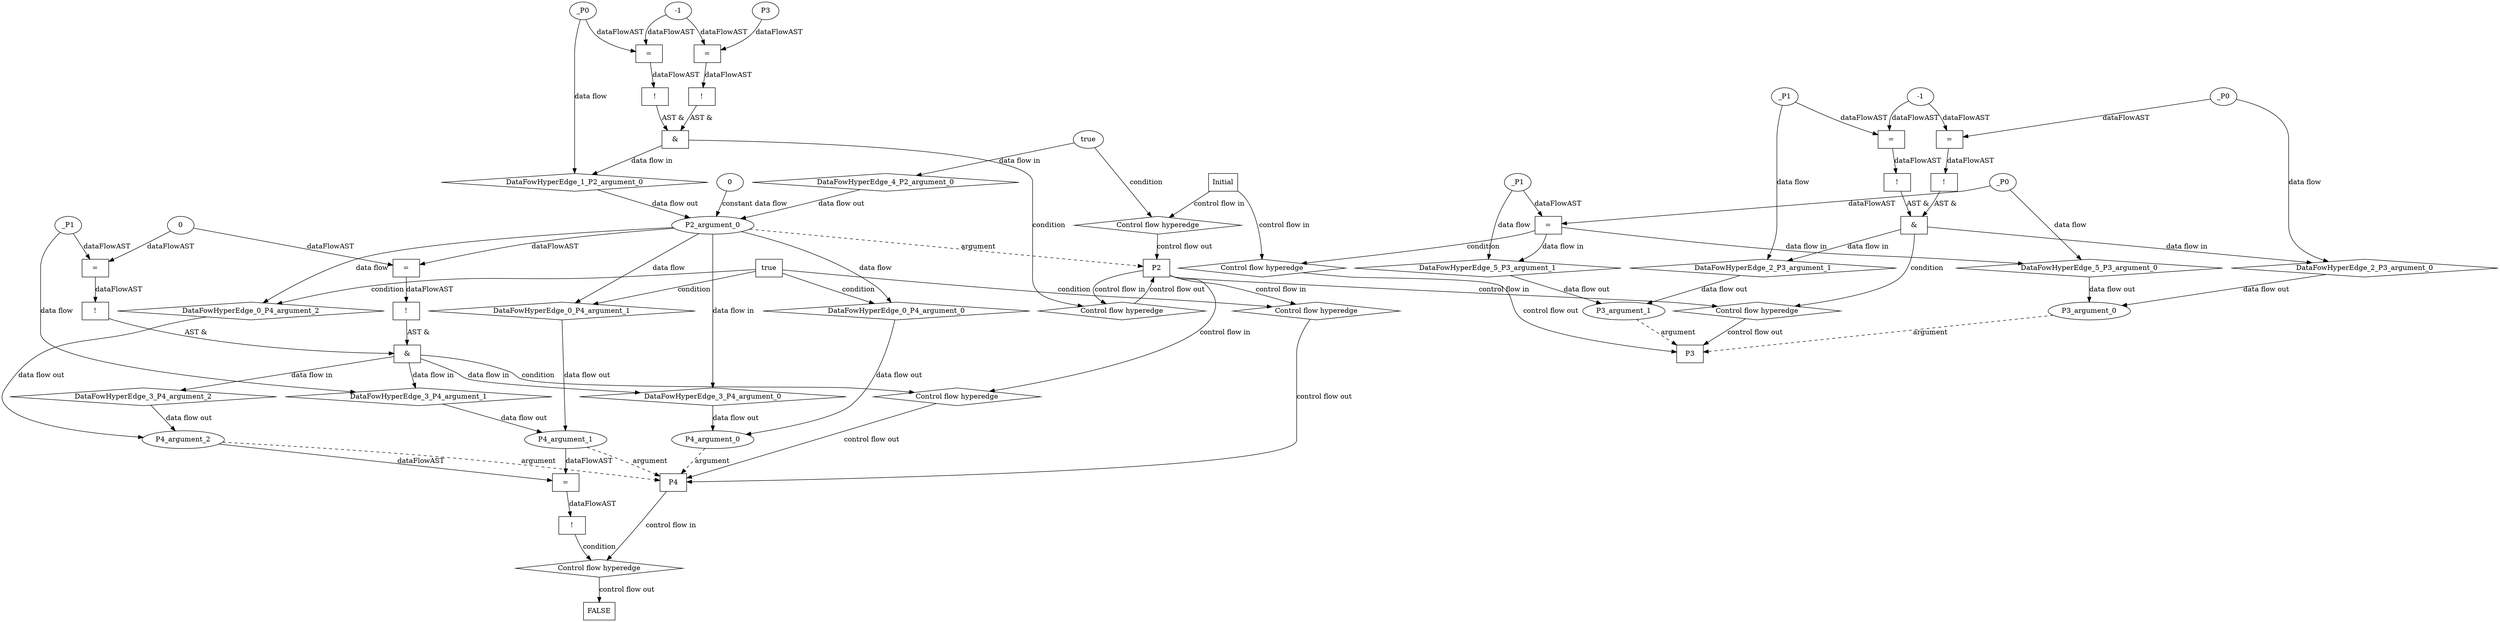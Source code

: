 digraph dag {
"P2" [label="P2" nodeName="P2" class=cfn  shape="rect"];
"P3" [label="P3" nodeName="P3" class=cfn  shape="rect"];
"P4" [label="P4" nodeName="P4" class=cfn  shape="rect"];
FALSE [label="FALSE" nodeName=FALSE class=cfn  shape="rect"];
Initial [label="Initial" nodeName=Initial class=cfn  shape="rect"];
ControlFowHyperEdge_0 [label="Control flow hyperedge" nodeName=ControlFowHyperEdge_0 class=controlFlowHyperEdge shape="diamond"];
"P2" -> ControlFowHyperEdge_0 [label="control flow in"]
ControlFowHyperEdge_0 -> "P4" [label="control flow out"]
ControlFowHyperEdge_1 [label="Control flow hyperedge" nodeName=ControlFowHyperEdge_1 class=controlFlowHyperEdge shape="diamond"];
"P2" -> ControlFowHyperEdge_1 [label="control flow in"]
ControlFowHyperEdge_1 -> "P2" [label="control flow out"]
ControlFowHyperEdge_2 [label="Control flow hyperedge" nodeName=ControlFowHyperEdge_2 class=controlFlowHyperEdge shape="diamond"];
"P2" -> ControlFowHyperEdge_2 [label="control flow in"]
ControlFowHyperEdge_2 -> "P3" [label="control flow out"]
ControlFowHyperEdge_3 [label="Control flow hyperedge" nodeName=ControlFowHyperEdge_3 class=controlFlowHyperEdge shape="diamond"];
"P2" -> ControlFowHyperEdge_3 [label="control flow in"]
ControlFowHyperEdge_3 -> "P4" [label="control flow out"]
ControlFowHyperEdge_4 [label="Control flow hyperedge" nodeName=ControlFowHyperEdge_4 class=controlFlowHyperEdge shape="diamond"];
"Initial" -> ControlFowHyperEdge_4 [label="control flow in"]
ControlFowHyperEdge_4 -> "P2" [label="control flow out"]
ControlFowHyperEdge_5 [label="Control flow hyperedge" nodeName=ControlFowHyperEdge_5 class=controlFlowHyperEdge shape="diamond"];
"Initial" -> ControlFowHyperEdge_5 [label="control flow in"]
ControlFowHyperEdge_5 -> "P3" [label="control flow out"]
ControlFowHyperEdge_6 [label="Control flow hyperedge" nodeName=ControlFowHyperEdge_6 class=controlFlowHyperEdge shape="diamond"];
"P4" -> ControlFowHyperEdge_6 [label="control flow in"]
ControlFowHyperEdge_6 -> "FALSE" [label="control flow out"]
"P4_argument_0" [label="P4_argument_0" nodeName=argument0 class=argument  head="P4" shape="oval"];
"P4_argument_0" -> "P4"[label="argument" style="dashed"]
"P4_argument_1" [label="P4_argument_1" nodeName=argument1 class=argument  head="P4" shape="oval"];
"P4_argument_1" -> "P4"[label="argument" style="dashed"]
"P4_argument_2" [label="P4_argument_2" nodeName=argument2 class=argument  head="P4" shape="oval"];
"P4_argument_2" -> "P4"[label="argument" style="dashed"]
"P2_argument_0" [label="P2_argument_0" nodeName=argument0 class=argument  head="P2" shape="oval"];
"P2_argument_0" -> "P2"[label="argument" style="dashed"]
"P3_argument_0" [label="P3_argument_0" nodeName=argument0 class=argument  head="P3" shape="oval"];
"P3_argument_0" -> "P3"[label="argument" style="dashed"]
"P3_argument_1" [label="P3_argument_1" nodeName=argument1 class=argument  head="P3" shape="oval"];
"P3_argument_1" -> "P3"[label="argument" style="dashed"]

"true_0" [label="true" nodeName="true_0" class=true shape="rect"];
"true_0" -> "ControlFowHyperEdge_0" [label="condition"];

"P2_argument_0" -> "DataFowHyperEdge_0_P4_argument_0" [label="data flow"];

"P2_argument_0" -> "DataFowHyperEdge_0_P4_argument_1" [label="data flow"];

"P2_argument_0" -> "DataFowHyperEdge_0_P4_argument_2" [label="data flow"];
"xxxP2___P2_1xxx_and" [label="&" nodeName="xxxP2___P2_1xxx_and" class=Operator shape="rect"];
"xxxP2___P2_1xxxguard_0_node_0" [label="!" nodeName="xxxP2___P2_1xxxguard_0_node_0" class=Operator shape="rect"];
"xxxP2___P2_1xxxguard_0_node_1" [label="=" nodeName="xxxP2___P2_1xxxguard_0_node_1" class=Operator  shape="rect"];
"xxxP2___P2_1xxxguard_0_node_2" [label="P3" nodeName="xxxP2___P2_1xxxguard_0_node_2" class=Constant ];
"xxxP2___P2_1xxxguard_0_node_3" [label="-1" nodeName="xxxP2___P2_1xxxguard_0_node_3" class=Literal ];
"xxxP2___P2_1xxxguard_0_node_1" -> "xxxP2___P2_1xxxguard_0_node_0"[label="dataFlowAST"]
"xxxP2___P2_1xxxguard_0_node_2" -> "xxxP2___P2_1xxxguard_0_node_1"[label="dataFlowAST"]
"xxxP2___P2_1xxxguard_0_node_3" -> "xxxP2___P2_1xxxguard_0_node_1"[label="dataFlowAST"]

"xxxP2___P2_1xxxguard_0_node_0" -> "xxxP2___P2_1xxx_and" [label="AST &"];
"xxxP2___P2_1xxxguard1_node_0" [label="!" nodeName="xxxP2___P2_1xxxguard1_node_0" class=Operator shape="rect"];
"xxxP2___P2_1xxxguard1_node_1" [label="=" nodeName="xxxP2___P2_1xxxguard1_node_1" class=Operator  shape="rect"];
"xxxP2___P2_1xxxguard1_node_1" -> "xxxP2___P2_1xxxguard1_node_0"[label="dataFlowAST"]
"xxxP2___P2_1xxxdataFlow_0_node_0" -> "xxxP2___P2_1xxxguard1_node_1"[label="dataFlowAST"]
"xxxP2___P2_1xxxguard_0_node_3" -> "xxxP2___P2_1xxxguard1_node_1"[label="dataFlowAST"]

"xxxP2___P2_1xxxguard1_node_0" -> "xxxP2___P2_1xxx_and" [label="AST &"];
"xxxP2___P2_1xxx_and" -> "ControlFowHyperEdge_1" [label="condition"];
"xxxP2___P2_1xxxdataFlow_0_node_0" [label="_P0" nodeName="xxxP2___P2_1xxxdataFlow_0_node_0" class=Constant ];

"xxxP2___P2_1xxxdataFlow_0_node_0" -> "DataFowHyperEdge_1_P2_argument_0" [label="data flow"];
"xxxP3___P2_2xxx_and" [label="&" nodeName="xxxP3___P2_2xxx_and" class=Operator shape="rect"];
"xxxP3___P2_2xxxguard_0_node_0" [label="!" nodeName="xxxP3___P2_2xxxguard_0_node_0" class=Operator shape="rect"];
"xxxP3___P2_2xxxguard_0_node_1" [label="=" nodeName="xxxP3___P2_2xxxguard_0_node_1" class=Operator  shape="rect"];
"xxxP3___P2_2xxxguard_0_node_3" [label="-1" nodeName="xxxP3___P2_2xxxguard_0_node_3" class=Literal ];
"xxxP3___P2_2xxxguard_0_node_1" -> "xxxP3___P2_2xxxguard_0_node_0"[label="dataFlowAST"]
"xxxP3___P2_2xxxdataFlow1_node_0" -> "xxxP3___P2_2xxxguard_0_node_1"[label="dataFlowAST"]
"xxxP3___P2_2xxxguard_0_node_3" -> "xxxP3___P2_2xxxguard_0_node_1"[label="dataFlowAST"]

"xxxP3___P2_2xxxguard_0_node_0" -> "xxxP3___P2_2xxx_and" [label="AST &"];
"xxxP3___P2_2xxxguard1_node_0" [label="!" nodeName="xxxP3___P2_2xxxguard1_node_0" class=Operator shape="rect"];
"xxxP3___P2_2xxxguard1_node_1" [label="=" nodeName="xxxP3___P2_2xxxguard1_node_1" class=Operator  shape="rect"];
"xxxP3___P2_2xxxguard1_node_1" -> "xxxP3___P2_2xxxguard1_node_0"[label="dataFlowAST"]
"xxxP3___P2_2xxxdataFlow_0_node_0" -> "xxxP3___P2_2xxxguard1_node_1"[label="dataFlowAST"]
"xxxP3___P2_2xxxguard_0_node_3" -> "xxxP3___P2_2xxxguard1_node_1"[label="dataFlowAST"]

"xxxP3___P2_2xxxguard1_node_0" -> "xxxP3___P2_2xxx_and" [label="AST &"];
"xxxP3___P2_2xxx_and" -> "ControlFowHyperEdge_2" [label="condition"];
"xxxP3___P2_2xxxdataFlow_0_node_0" [label="_P0" nodeName="xxxP3___P2_2xxxdataFlow_0_node_0" class=Constant ];

"xxxP3___P2_2xxxdataFlow_0_node_0" -> "DataFowHyperEdge_2_P3_argument_0" [label="data flow"];
"xxxP3___P2_2xxxdataFlow1_node_0" [label="_P1" nodeName="xxxP3___P2_2xxxdataFlow1_node_0" class=Constant ];

"xxxP3___P2_2xxxdataFlow1_node_0" -> "DataFowHyperEdge_2_P3_argument_1" [label="data flow"];
"xxxP4___P2_3xxx_and" [label="&" nodeName="xxxP4___P2_3xxx_and" class=Operator shape="rect"];
"xxxP4___P2_3xxxguard_0_node_0" [label="!" nodeName="xxxP4___P2_3xxxguard_0_node_0" class=Operator shape="rect"];
"xxxP4___P2_3xxxguard_0_node_1" [label="=" nodeName="xxxP4___P2_3xxxguard_0_node_1" class=Operator  shape="rect"];
"xxxP4___P2_3xxxguard_0_node_3" [label="0" nodeName="xxxP4___P2_3xxxguard_0_node_3" class=Literal ];
"xxxP4___P2_3xxxguard_0_node_1" -> "xxxP4___P2_3xxxguard_0_node_0"[label="dataFlowAST"]
"xxxP4___P2_3xxxdataFlow_0_node_0" -> "xxxP4___P2_3xxxguard_0_node_1"[label="dataFlowAST"]
"xxxP4___P2_3xxxguard_0_node_3" -> "xxxP4___P2_3xxxguard_0_node_1"[label="dataFlowAST"]

"xxxP4___P2_3xxxguard_0_node_0" -> "xxxP4___P2_3xxx_and" [label="AST &"];
"xxxP4___P2_3xxxguard1_node_0" [label="!" nodeName="xxxP4___P2_3xxxguard1_node_0" class=Operator shape="rect"];
"xxxP4___P2_3xxxguard1_node_1" [label="=" nodeName="xxxP4___P2_3xxxguard1_node_1" class=Operator  shape="rect"];
"xxxP4___P2_3xxxguard1_node_1" -> "xxxP4___P2_3xxxguard1_node_0"[label="dataFlowAST"]
"P2_argument_0" -> "xxxP4___P2_3xxxguard1_node_1"[label="dataFlowAST"]
"xxxP4___P2_3xxxguard_0_node_3" -> "xxxP4___P2_3xxxguard1_node_1"[label="dataFlowAST"]

"xxxP4___P2_3xxxguard1_node_0" -> "xxxP4___P2_3xxx_and" [label="AST &"];
"xxxP4___P2_3xxx_and" -> "ControlFowHyperEdge_3" [label="condition"];
"xxxP4___P2_3xxxdataFlow_0_node_0" [label="_P1" nodeName="xxxP4___P2_3xxxdataFlow_0_node_0" class=Constant ];

"xxxP4___P2_3xxxdataFlow_0_node_0" -> "DataFowHyperEdge_3_P4_argument_1" [label="data flow"];
"xxxP2___Initial_4xxxguard_0_node_0" [label="true" nodeName="xxxP2___Initial_4xxxguard_0_node_0" class=BoolValue ];

"xxxP2___Initial_4xxxguard_0_node_0" -> "ControlFowHyperEdge_4" [label="condition"];
"xxxP3___Initial_5xxxguard_0_node_0" [label="=" nodeName="xxxP3___Initial_5xxxguard_0_node_0" class=Operator  shape="rect"];
"xxxP3___Initial_5xxxdataFlow1_node_0" -> "xxxP3___Initial_5xxxguard_0_node_0"[label="dataFlowAST"]
"xxxP3___Initial_5xxxdataFlow_0_node_0" -> "xxxP3___Initial_5xxxguard_0_node_0"[label="dataFlowAST"]

"xxxP3___Initial_5xxxguard_0_node_0" -> "ControlFowHyperEdge_5" [label="condition"];
"xxxP3___Initial_5xxxdataFlow_0_node_0" [label="_P0" nodeName="xxxP3___Initial_5xxxdataFlow_0_node_0" class=Constant ];

"xxxP3___Initial_5xxxdataFlow_0_node_0" -> "DataFowHyperEdge_5_P3_argument_0" [label="data flow"];
"xxxP3___Initial_5xxxdataFlow1_node_0" [label="_P1" nodeName="xxxP3___Initial_5xxxdataFlow1_node_0" class=Constant ];

"xxxP3___Initial_5xxxdataFlow1_node_0" -> "DataFowHyperEdge_5_P3_argument_1" [label="data flow"];
"xxxFALSE___P4_6xxxguard_0_node_0" [label="!" nodeName="xxxFALSE___P4_6xxxguard_0_node_0" class=Operator shape="rect"];
"xxxFALSE___P4_6xxxguard_0_node_1" [label="=" nodeName="xxxFALSE___P4_6xxxguard_0_node_1" class=Operator  shape="rect"];
"xxxFALSE___P4_6xxxguard_0_node_1" -> "xxxFALSE___P4_6xxxguard_0_node_0"[label="dataFlowAST"]
"P4_argument_2" -> "xxxFALSE___P4_6xxxguard_0_node_1"[label="dataFlowAST"]
"P4_argument_1" -> "xxxFALSE___P4_6xxxguard_0_node_1"[label="dataFlowAST"]

"xxxFALSE___P4_6xxxguard_0_node_0" -> "ControlFowHyperEdge_6" [label="condition"];
"DataFowHyperEdge_0_P4_argument_0" [label="DataFowHyperEdge_0_P4_argument_0" nodeName="DataFowHyperEdge_0_P4_argument_0" class=DataFlowHyperedge shape="diamond"];
"DataFowHyperEdge_0_P4_argument_0" -> "P4_argument_0"[label="data flow out"]
"true_0" -> "DataFowHyperEdge_0_P4_argument_0" [label="condition"];
"DataFowHyperEdge_0_P4_argument_1" [label="DataFowHyperEdge_0_P4_argument_1" nodeName="DataFowHyperEdge_0_P4_argument_1" class=DataFlowHyperedge shape="diamond"];
"DataFowHyperEdge_0_P4_argument_1" -> "P4_argument_1"[label="data flow out"]
"true_0" -> "DataFowHyperEdge_0_P4_argument_1" [label="condition"];
"DataFowHyperEdge_0_P4_argument_2" [label="DataFowHyperEdge_0_P4_argument_2" nodeName="DataFowHyperEdge_0_P4_argument_2" class=DataFlowHyperedge shape="diamond"];
"DataFowHyperEdge_0_P4_argument_2" -> "P4_argument_2"[label="data flow out"]
"true_0" -> "DataFowHyperEdge_0_P4_argument_2" [label="condition"];
"DataFowHyperEdge_1_P2_argument_0" [label="DataFowHyperEdge_1_P2_argument_0" nodeName="DataFowHyperEdge_1_P2_argument_0" class=DataFlowHyperedge shape="diamond"];
"DataFowHyperEdge_1_P2_argument_0" -> "P2_argument_0"[label="data flow out"]
"xxxP2___P2_1xxx_and" -> "DataFowHyperEdge_1_P2_argument_0"[label="data flow in"]
"DataFowHyperEdge_2_P3_argument_0" [label="DataFowHyperEdge_2_P3_argument_0" nodeName="DataFowHyperEdge_2_P3_argument_0" class=DataFlowHyperedge shape="diamond"];
"DataFowHyperEdge_2_P3_argument_0" -> "P3_argument_0"[label="data flow out"]
"xxxP3___P2_2xxx_and" -> "DataFowHyperEdge_2_P3_argument_0"[label="data flow in"]
"DataFowHyperEdge_2_P3_argument_1" [label="DataFowHyperEdge_2_P3_argument_1" nodeName="DataFowHyperEdge_2_P3_argument_1" class=DataFlowHyperedge shape="diamond"];
"DataFowHyperEdge_2_P3_argument_1" -> "P3_argument_1"[label="data flow out"]
"xxxP3___P2_2xxx_and" -> "DataFowHyperEdge_2_P3_argument_1"[label="data flow in"]
"DataFowHyperEdge_3_P4_argument_0" [label="DataFowHyperEdge_3_P4_argument_0" nodeName="DataFowHyperEdge_3_P4_argument_0" class=DataFlowHyperedge shape="diamond"];
"DataFowHyperEdge_3_P4_argument_0" -> "P4_argument_0"[label="data flow out"]
"xxxP4___P2_3xxx_and" -> "DataFowHyperEdge_3_P4_argument_0"[label="data flow in"]
"DataFowHyperEdge_3_P4_argument_1" [label="DataFowHyperEdge_3_P4_argument_1" nodeName="DataFowHyperEdge_3_P4_argument_1" class=DataFlowHyperedge shape="diamond"];
"DataFowHyperEdge_3_P4_argument_1" -> "P4_argument_1"[label="data flow out"]
"xxxP4___P2_3xxx_and" -> "DataFowHyperEdge_3_P4_argument_1"[label="data flow in"]
"DataFowHyperEdge_3_P4_argument_2" [label="DataFowHyperEdge_3_P4_argument_2" nodeName="DataFowHyperEdge_3_P4_argument_2" class=DataFlowHyperedge shape="diamond"];
"DataFowHyperEdge_3_P4_argument_2" -> "P4_argument_2"[label="data flow out"]
"xxxP4___P2_3xxx_and" -> "DataFowHyperEdge_3_P4_argument_2"[label="data flow in"]
"DataFowHyperEdge_4_P2_argument_0" [label="DataFowHyperEdge_4_P2_argument_0" nodeName="DataFowHyperEdge_4_P2_argument_0" class=DataFlowHyperedge shape="diamond"];
"DataFowHyperEdge_4_P2_argument_0" -> "P2_argument_0"[label="data flow out"]
"xxxP2___Initial_4xxxguard_0_node_0" -> "DataFowHyperEdge_4_P2_argument_0"[label="data flow in"]
"DataFowHyperEdge_5_P3_argument_0" [label="DataFowHyperEdge_5_P3_argument_0" nodeName="DataFowHyperEdge_5_P3_argument_0" class=DataFlowHyperedge shape="diamond"];
"DataFowHyperEdge_5_P3_argument_0" -> "P3_argument_0"[label="data flow out"]
"xxxP3___Initial_5xxxguard_0_node_0" -> "DataFowHyperEdge_5_P3_argument_0"[label="data flow in"]
"DataFowHyperEdge_5_P3_argument_1" [label="DataFowHyperEdge_5_P3_argument_1" nodeName="DataFowHyperEdge_5_P3_argument_1" class=DataFlowHyperedge shape="diamond"];
"DataFowHyperEdge_5_P3_argument_1" -> "P3_argument_1"[label="data flow out"]
"xxxP3___Initial_5xxxguard_0_node_0" -> "DataFowHyperEdge_5_P3_argument_1"[label="data flow in"]
"xxxP4___P2_0xxxP2_argument_0_constant_0" [label="0" nodeName="xxxP4___P2_0xxxP2_argument_0_constant_0" class=Constant];
"xxxP4___P2_0xxxP2_argument_0_constant_0" -> "P2_argument_0" [label="constant data flow"];
"P2_argument_0" -> "DataFowHyperEdge_3_P4_argument_0"[label="data flow in"]




}
